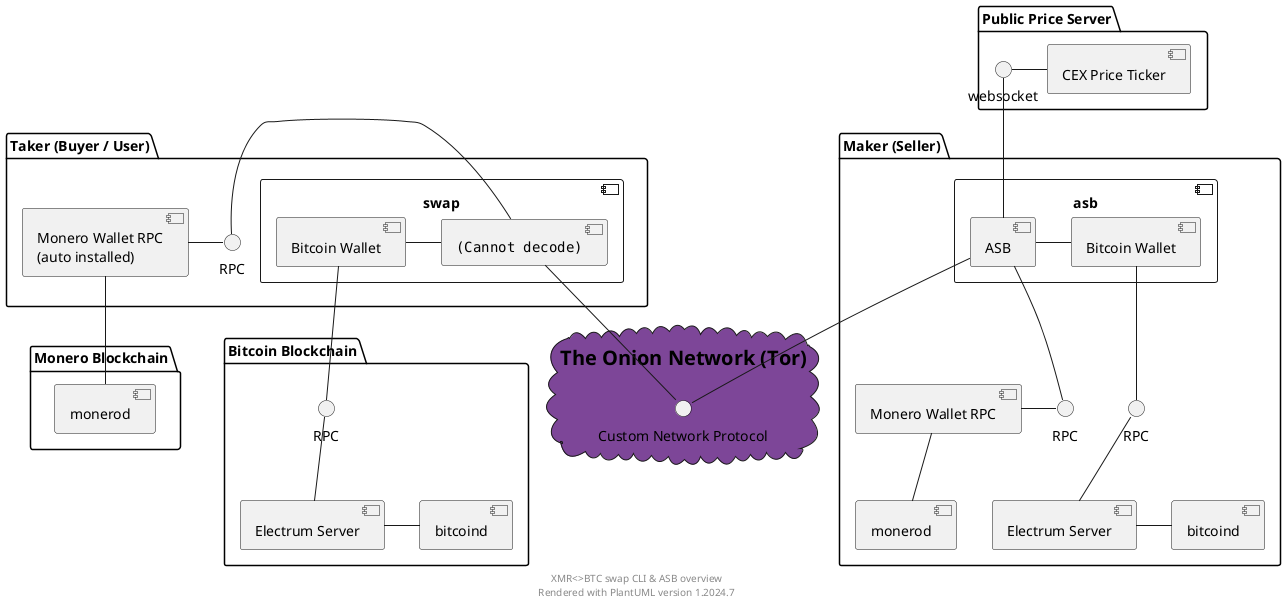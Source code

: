 @startuml

package "Taker (Buyer / User)" {
    component [Monero Wallet RPC\n(auto installed)] as CliMonRpc
    () RPC as MonRpcCli
    component "swap" {
        component "<img:gui.png{scale=0.2}>" as CLI
        component [Bitcoin Wallet] as CliBitWal
    }
    CliMonRpc - MonRpcCli
    CLI - CliBitWal
    MonRpcCli - CLI
}

package "Monero Blockchain" {
    component "monerod" as Monerod
}

package "Bitcoin Blockchain" {
    component "Electrum Server" as Electrum
    component "bitcoind" as Bitcoind
    () "RPC" as BitRPC
    BitRPC -- Electrum
    Electrum - Bitcoind
}

package "Maker (Seller)" {
    component [Monero Wallet RPC] as AsbMonRpc
    () RPC as MonRpcAsb
    component "asb" {
        component [ASB] as ASB
        component [Bitcoin Wallet] as AsbBitWal
    }
    AsbMonRpc - MonRpcAsb

    component "monerod" as AsbMonerod
    component "Electrum Server" as AsbElectrum
    component "bitcoind" as AsbBitcoind

    AsbMonRpc -- AsbMonerod

    () "RPC" as AsbBitRPC

    AsbBitWal -- AsbBitRPC
    AsbBitRPC -- AsbElectrum
    AsbElectrum - AsbBitcoind

    ASB - AsbBitWal
    ASB -- MonRpcAsb
}

package "Public Price Server" {
    component [CEX Price Ticker] as CEX
    () "websocket" as Ticker
    Ticker - CEX
    Ticker -- ASB
}

CliBitWal -- BitRPC
CliMonRpc -- Monerod

!define ICONURL https://www.torproject.org/static/images/tor-logo/onion.svg

cloud "<size:20>The Onion Network (Tor)</size>" as TorNetwork #7D4698 {
    () "Custom Network Protocol" as Libp2p
}
CLI -- Libp2p
ASB -- Libp2p

footer XMR<>BTC swap CLI & ASB overview\nRendered with PlantUML version %version()
@enduml
